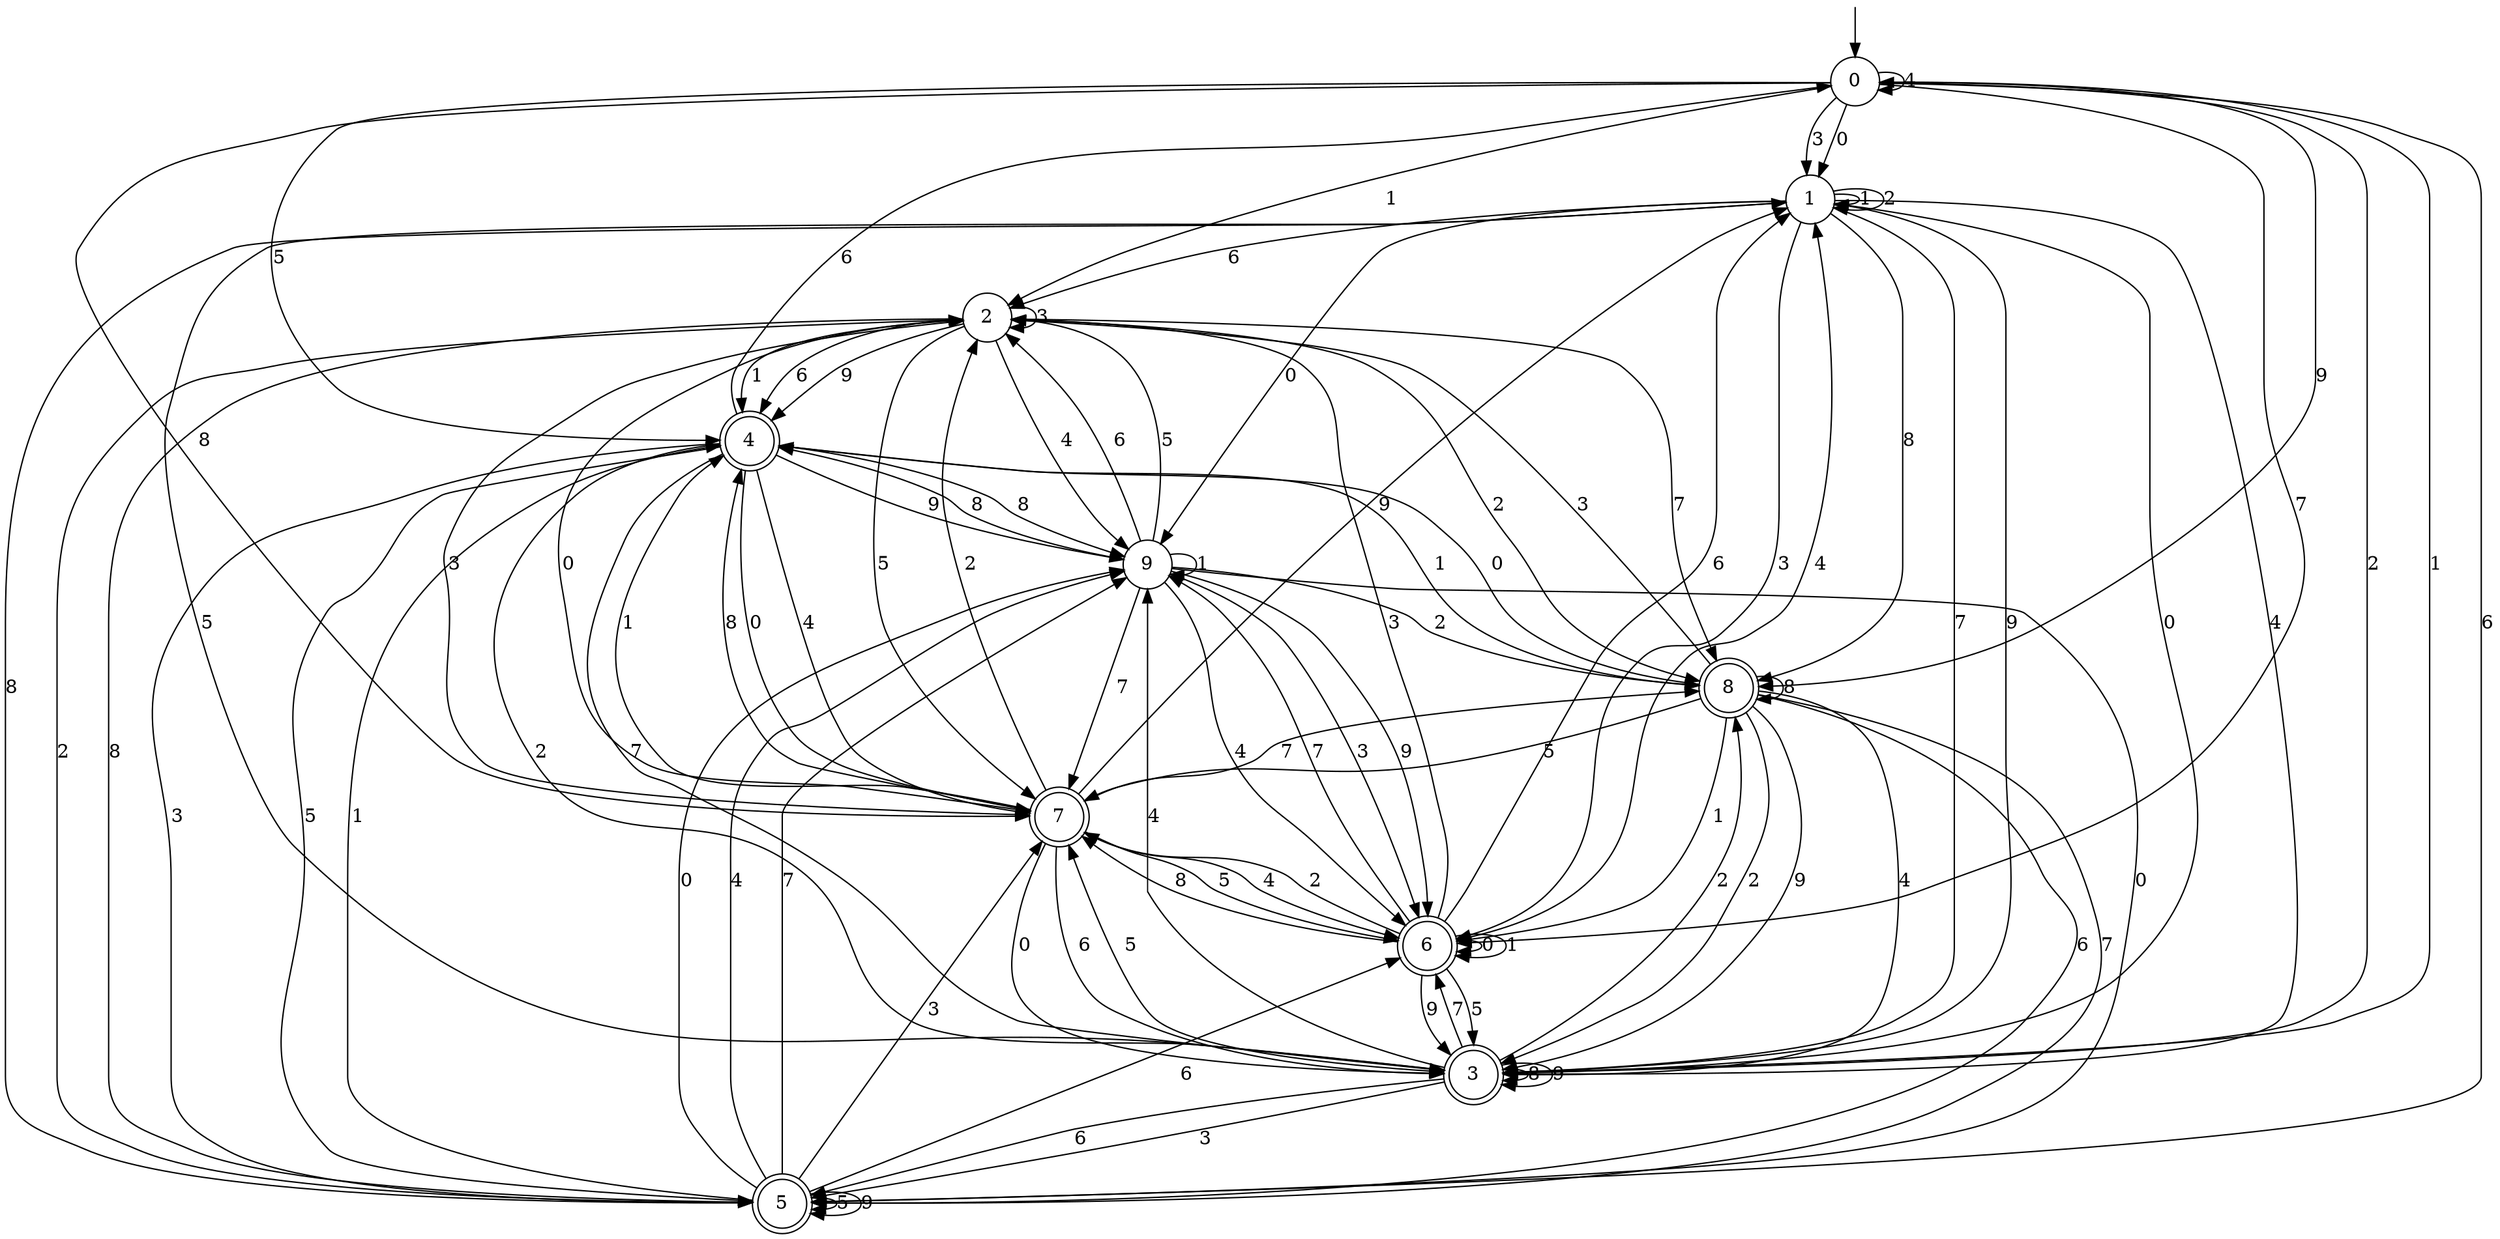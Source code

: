 digraph g {

	s0 [shape="circle" label="0"];
	s1 [shape="circle" label="1"];
	s2 [shape="circle" label="2"];
	s3 [shape="doublecircle" label="3"];
	s4 [shape="doublecircle" label="4"];
	s5 [shape="doublecircle" label="5"];
	s6 [shape="doublecircle" label="6"];
	s7 [shape="doublecircle" label="7"];
	s8 [shape="doublecircle" label="8"];
	s9 [shape="circle" label="9"];
	s0 -> s1 [label="0"];
	s0 -> s2 [label="1"];
	s0 -> s3 [label="2"];
	s0 -> s1 [label="3"];
	s0 -> s0 [label="4"];
	s0 -> s4 [label="5"];
	s0 -> s5 [label="6"];
	s0 -> s6 [label="7"];
	s0 -> s7 [label="8"];
	s0 -> s8 [label="9"];
	s1 -> s9 [label="0"];
	s1 -> s1 [label="1"];
	s1 -> s1 [label="2"];
	s1 -> s6 [label="3"];
	s1 -> s3 [label="4"];
	s1 -> s3 [label="5"];
	s1 -> s2 [label="6"];
	s1 -> s3 [label="7"];
	s1 -> s8 [label="8"];
	s1 -> s3 [label="9"];
	s2 -> s7 [label="0"];
	s2 -> s4 [label="1"];
	s2 -> s8 [label="2"];
	s2 -> s2 [label="3"];
	s2 -> s9 [label="4"];
	s2 -> s7 [label="5"];
	s2 -> s4 [label="6"];
	s2 -> s8 [label="7"];
	s2 -> s5 [label="8"];
	s2 -> s4 [label="9"];
	s3 -> s1 [label="0"];
	s3 -> s0 [label="1"];
	s3 -> s8 [label="2"];
	s3 -> s5 [label="3"];
	s3 -> s9 [label="4"];
	s3 -> s7 [label="5"];
	s3 -> s5 [label="6"];
	s3 -> s6 [label="7"];
	s3 -> s3 [label="8"];
	s3 -> s3 [label="9"];
	s4 -> s7 [label="0"];
	s4 -> s8 [label="1"];
	s4 -> s3 [label="2"];
	s4 -> s5 [label="3"];
	s4 -> s7 [label="4"];
	s4 -> s5 [label="5"];
	s4 -> s0 [label="6"];
	s4 -> s3 [label="7"];
	s4 -> s9 [label="8"];
	s4 -> s9 [label="9"];
	s5 -> s9 [label="0"];
	s5 -> s4 [label="1"];
	s5 -> s2 [label="2"];
	s5 -> s7 [label="3"];
	s5 -> s9 [label="4"];
	s5 -> s5 [label="5"];
	s5 -> s6 [label="6"];
	s5 -> s9 [label="7"];
	s5 -> s1 [label="8"];
	s5 -> s5 [label="9"];
	s6 -> s6 [label="0"];
	s6 -> s6 [label="1"];
	s6 -> s7 [label="2"];
	s6 -> s2 [label="3"];
	s6 -> s1 [label="4"];
	s6 -> s3 [label="5"];
	s6 -> s1 [label="6"];
	s6 -> s9 [label="7"];
	s6 -> s7 [label="8"];
	s6 -> s3 [label="9"];
	s7 -> s3 [label="0"];
	s7 -> s4 [label="1"];
	s7 -> s2 [label="2"];
	s7 -> s2 [label="3"];
	s7 -> s6 [label="4"];
	s7 -> s6 [label="5"];
	s7 -> s3 [label="6"];
	s7 -> s8 [label="7"];
	s7 -> s4 [label="8"];
	s7 -> s1 [label="9"];
	s8 -> s4 [label="0"];
	s8 -> s6 [label="1"];
	s8 -> s3 [label="2"];
	s8 -> s2 [label="3"];
	s8 -> s3 [label="4"];
	s8 -> s7 [label="5"];
	s8 -> s5 [label="6"];
	s8 -> s5 [label="7"];
	s8 -> s8 [label="8"];
	s8 -> s3 [label="9"];
	s9 -> s5 [label="0"];
	s9 -> s9 [label="1"];
	s9 -> s8 [label="2"];
	s9 -> s6 [label="3"];
	s9 -> s6 [label="4"];
	s9 -> s2 [label="5"];
	s9 -> s2 [label="6"];
	s9 -> s7 [label="7"];
	s9 -> s4 [label="8"];
	s9 -> s6 [label="9"];

__start0 [label="" shape="none" width="0" height="0"];
__start0 -> s0;

}
